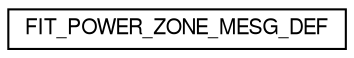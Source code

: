 digraph "Graphical Class Hierarchy"
{
  edge [fontname="FreeSans",fontsize="10",labelfontname="FreeSans",labelfontsize="10"];
  node [fontname="FreeSans",fontsize="10",shape=record];
  rankdir="LR";
  Node1 [label="FIT_POWER_ZONE_MESG_DEF",height=0.2,width=0.4,color="black", fillcolor="white", style="filled",URL="$struct_f_i_t___p_o_w_e_r___z_o_n_e___m_e_s_g___d_e_f.html"];
}
